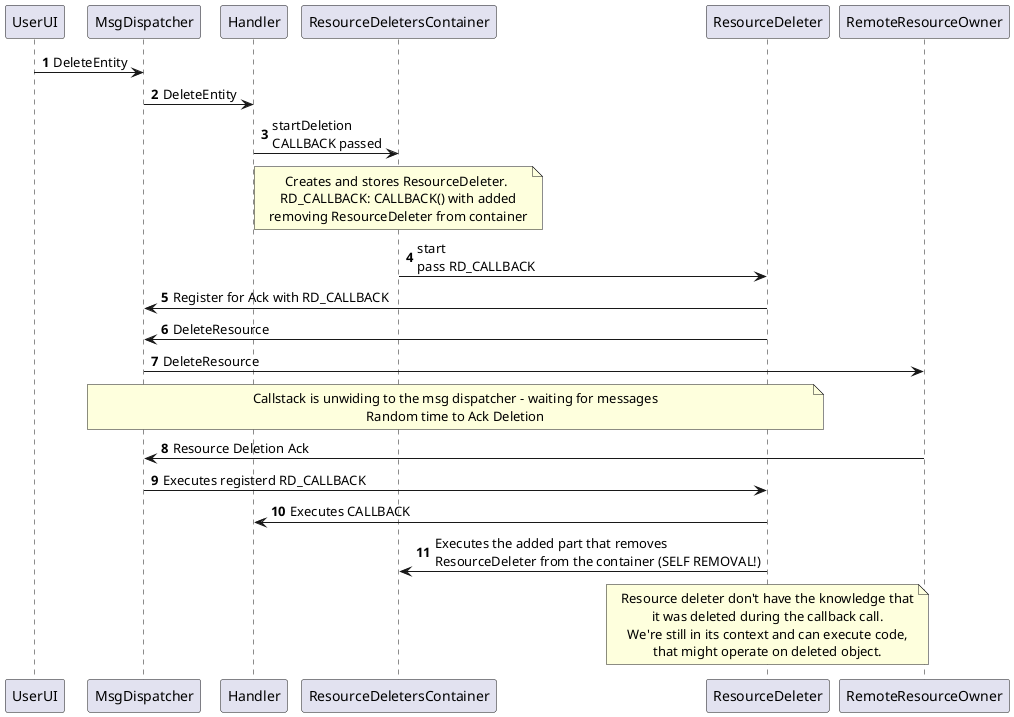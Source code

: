 @startuml flowBad
skinparam NoteTextAlignment center
autonumber
participant UserUI
participant MsgDispatcher
participant Handler

participant ResourceDeletersContainer
participant ResourceDeleter

participant RemoteResourceOwner 

UserUI -> MsgDispatcher: DeleteEntity
MsgDispatcher -> Handler: DeleteEntity
Handler -> ResourceDeletersContainer: startDeletion\nCALLBACK passed
note over ResourceDeletersContainer 
Creates and stores ResourceDeleter. 
RD_CALLBACK: CALLBACK() with added
removing ResourceDeleter from container
end note
ResourceDeletersContainer -> ResourceDeleter: start\npass RD_CALLBACK
ResourceDeleter -> MsgDispatcher: Register for Ack with RD_CALLBACK
ResourceDeleter -> MsgDispatcher: DeleteResource
MsgDispatcher -> RemoteResourceOwner: DeleteResource
note over MsgDispatcher, ResourceDeleter
Callstack is unwiding to the msg dispatcher - waiting for messages
Random time to Ack Deletion
end note
RemoteResourceOwner -> MsgDispatcher: Resource Deletion Ack
MsgDispatcher -> ResourceDeleter: Executes registerd RD_CALLBACK
ResourceDeleter -> Handler: Executes CALLBACK
ResourceDeleter -> ResourceDeletersContainer: Executes the added part that removes\nResourceDeleter from the container (SELF REMOVAL!)
note over ResourceDeleter
Resource deleter don't have the knowledge that
it was deleted during the callback call.
We're still in its context and can execute code,
that might operate on deleted object.
end note

@enduml